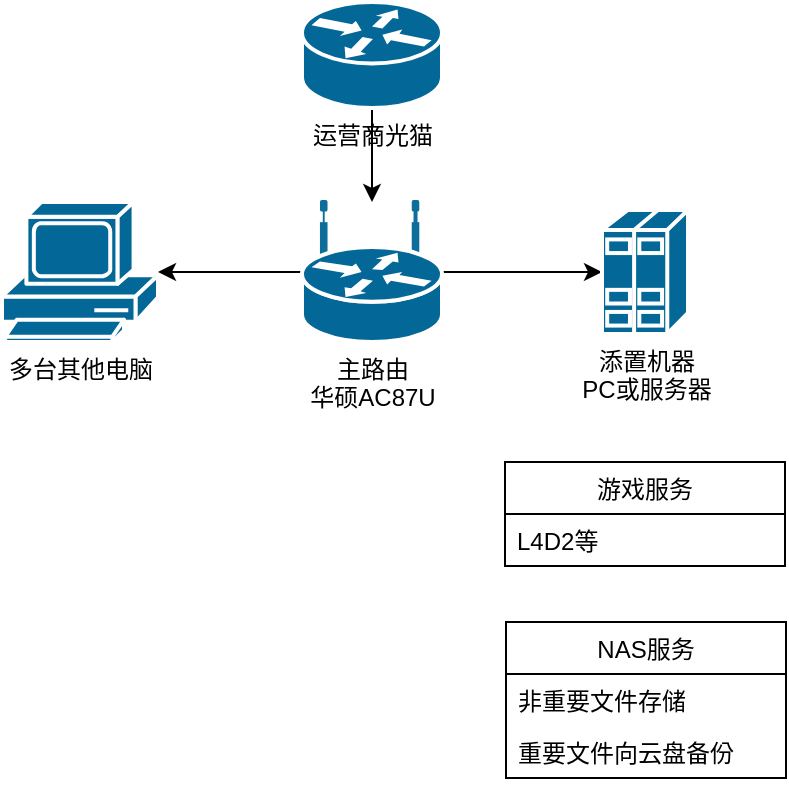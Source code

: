 <mxfile version="20.3.7" type="github">
  <diagram id="m22SceWH2I8n-WViizf_" name="第 1 页">
    <mxGraphModel dx="1421" dy="762" grid="1" gridSize="10" guides="1" tooltips="1" connect="1" arrows="1" fold="1" page="1" pageScale="1" pageWidth="827" pageHeight="1169" math="0" shadow="0">
      <root>
        <mxCell id="0" />
        <mxCell id="1" parent="0" />
        <mxCell id="i-ShAD-ru6G5tnip11lq-5" value="" style="edgeStyle=orthogonalEdgeStyle;rounded=0;orthogonalLoop=1;jettySize=auto;html=1;" edge="1" parent="1" source="i-ShAD-ru6G5tnip11lq-1" target="i-ShAD-ru6G5tnip11lq-4">
          <mxGeometry relative="1" as="geometry" />
        </mxCell>
        <mxCell id="i-ShAD-ru6G5tnip11lq-7" value="" style="edgeStyle=orthogonalEdgeStyle;rounded=0;orthogonalLoop=1;jettySize=auto;html=1;" edge="1" parent="1" source="i-ShAD-ru6G5tnip11lq-1" target="i-ShAD-ru6G5tnip11lq-6">
          <mxGeometry relative="1" as="geometry" />
        </mxCell>
        <mxCell id="i-ShAD-ru6G5tnip11lq-1" value="主路由&lt;br&gt;华硕AC87U" style="shape=mxgraph.cisco.routers.wireless_router;sketch=0;html=1;pointerEvents=1;dashed=0;fillColor=#036897;strokeColor=#ffffff;strokeWidth=2;verticalLabelPosition=bottom;verticalAlign=top;align=center;outlineConnect=0;" vertex="1" parent="1">
          <mxGeometry x="180" y="130" width="70" height="70" as="geometry" />
        </mxCell>
        <mxCell id="i-ShAD-ru6G5tnip11lq-3" value="" style="edgeStyle=orthogonalEdgeStyle;rounded=0;orthogonalLoop=1;jettySize=auto;html=1;" edge="1" parent="1" source="i-ShAD-ru6G5tnip11lq-2" target="i-ShAD-ru6G5tnip11lq-1">
          <mxGeometry relative="1" as="geometry" />
        </mxCell>
        <mxCell id="i-ShAD-ru6G5tnip11lq-2" value="运营商光猫" style="shape=mxgraph.cisco.routers.router;sketch=0;html=1;pointerEvents=1;dashed=0;fillColor=#036897;strokeColor=#ffffff;strokeWidth=2;verticalLabelPosition=bottom;verticalAlign=top;align=center;outlineConnect=0;" vertex="1" parent="1">
          <mxGeometry x="180" y="30" width="70" height="53" as="geometry" />
        </mxCell>
        <mxCell id="i-ShAD-ru6G5tnip11lq-4" value="添置机器&lt;br&gt;PC或服务器" style="shape=mxgraph.cisco.servers.standard_host;sketch=0;html=1;pointerEvents=1;dashed=0;fillColor=#036897;strokeColor=#ffffff;strokeWidth=2;verticalLabelPosition=bottom;verticalAlign=top;align=center;outlineConnect=0;" vertex="1" parent="1">
          <mxGeometry x="330" y="134" width="43" height="62" as="geometry" />
        </mxCell>
        <mxCell id="i-ShAD-ru6G5tnip11lq-6" value="多台其他电脑" style="shape=mxgraph.cisco.computers_and_peripherals.pc;sketch=0;html=1;pointerEvents=1;dashed=0;fillColor=#036897;strokeColor=#ffffff;strokeWidth=2;verticalLabelPosition=bottom;verticalAlign=top;align=center;outlineConnect=0;" vertex="1" parent="1">
          <mxGeometry x="30" y="130" width="78" height="70" as="geometry" />
        </mxCell>
        <mxCell id="i-ShAD-ru6G5tnip11lq-17" value="游戏服务" style="swimlane;fontStyle=0;childLayout=stackLayout;horizontal=1;startSize=26;fillColor=none;horizontalStack=0;resizeParent=1;resizeParentMax=0;resizeLast=0;collapsible=1;marginBottom=0;" vertex="1" parent="1">
          <mxGeometry x="281.5" y="260" width="140" height="52" as="geometry" />
        </mxCell>
        <mxCell id="i-ShAD-ru6G5tnip11lq-18" value="L4D2等" style="text;strokeColor=none;fillColor=none;align=left;verticalAlign=top;spacingLeft=4;spacingRight=4;overflow=hidden;rotatable=0;points=[[0,0.5],[1,0.5]];portConstraint=eastwest;" vertex="1" parent="i-ShAD-ru6G5tnip11lq-17">
          <mxGeometry y="26" width="140" height="26" as="geometry" />
        </mxCell>
        <mxCell id="i-ShAD-ru6G5tnip11lq-21" value="NAS服务" style="swimlane;fontStyle=0;childLayout=stackLayout;horizontal=1;startSize=26;fillColor=none;horizontalStack=0;resizeParent=1;resizeParentMax=0;resizeLast=0;collapsible=1;marginBottom=0;" vertex="1" parent="1">
          <mxGeometry x="282" y="340" width="140" height="78" as="geometry" />
        </mxCell>
        <mxCell id="i-ShAD-ru6G5tnip11lq-23" value="非重要文件存储" style="text;strokeColor=none;fillColor=none;align=left;verticalAlign=top;spacingLeft=4;spacingRight=4;overflow=hidden;rotatable=0;points=[[0,0.5],[1,0.5]];portConstraint=eastwest;" vertex="1" parent="i-ShAD-ru6G5tnip11lq-21">
          <mxGeometry y="26" width="140" height="26" as="geometry" />
        </mxCell>
        <mxCell id="i-ShAD-ru6G5tnip11lq-24" value="重要文件向云盘备份" style="text;strokeColor=none;fillColor=none;align=left;verticalAlign=top;spacingLeft=4;spacingRight=4;overflow=hidden;rotatable=0;points=[[0,0.5],[1,0.5]];portConstraint=eastwest;" vertex="1" parent="i-ShAD-ru6G5tnip11lq-21">
          <mxGeometry y="52" width="140" height="26" as="geometry" />
        </mxCell>
      </root>
    </mxGraphModel>
  </diagram>
</mxfile>
